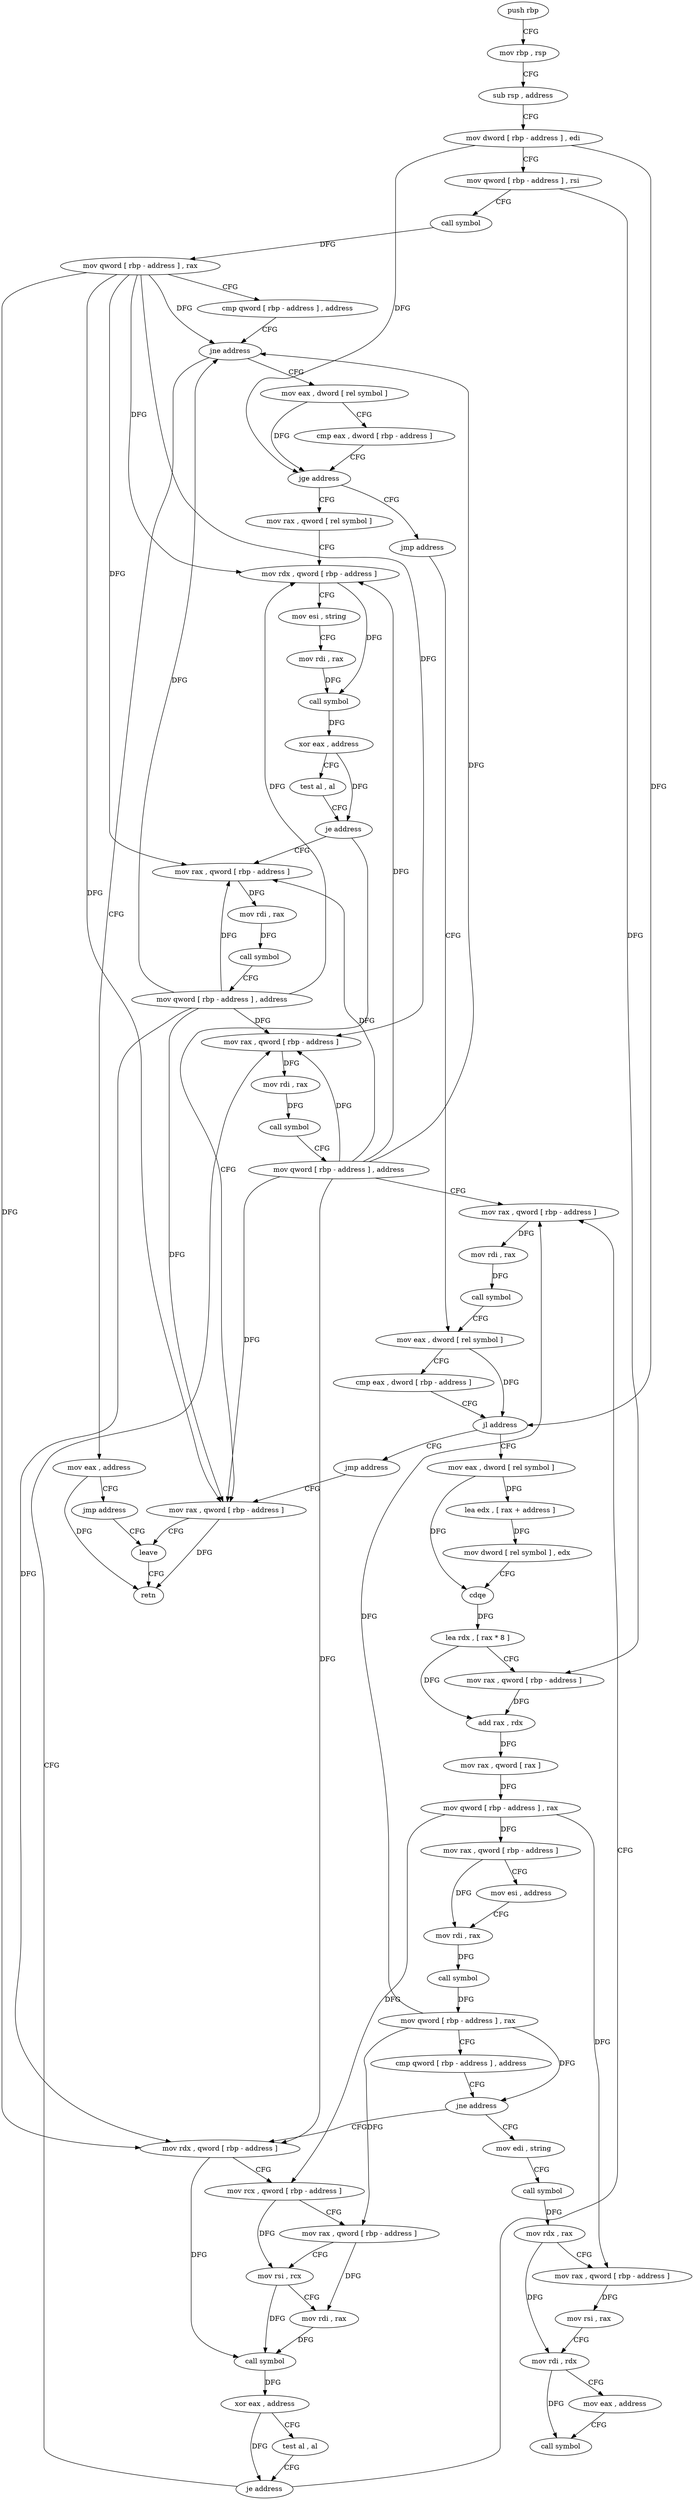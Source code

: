 digraph "func" {
"4217576" [label = "push rbp" ]
"4217577" [label = "mov rbp , rsp" ]
"4217580" [label = "sub rsp , address" ]
"4217584" [label = "mov dword [ rbp - address ] , edi" ]
"4217587" [label = "mov qword [ rbp - address ] , rsi" ]
"4217591" [label = "call symbol" ]
"4217596" [label = "mov qword [ rbp - address ] , rax" ]
"4217600" [label = "cmp qword [ rbp - address ] , address" ]
"4217605" [label = "jne address" ]
"4217617" [label = "mov eax , dword [ rel symbol ]" ]
"4217607" [label = "mov eax , address" ]
"4217623" [label = "cmp eax , dword [ rbp - address ]" ]
"4217626" [label = "jge address" ]
"4217818" [label = "mov rax , qword [ rel symbol ]" ]
"4217632" [label = "jmp address" ]
"4217612" [label = "jmp address" ]
"4217873" [label = "leave" ]
"4217825" [label = "mov rdx , qword [ rbp - address ]" ]
"4217829" [label = "mov esi , string" ]
"4217834" [label = "mov rdi , rax" ]
"4217837" [label = "call symbol" ]
"4217842" [label = "xor eax , address" ]
"4217845" [label = "test al , al" ]
"4217847" [label = "je address" ]
"4217869" [label = "mov rax , qword [ rbp - address ]" ]
"4217849" [label = "mov rax , qword [ rbp - address ]" ]
"4217801" [label = "mov eax , dword [ rel symbol ]" ]
"4217874" [label = "retn" ]
"4217853" [label = "mov rdi , rax" ]
"4217856" [label = "call symbol" ]
"4217861" [label = "mov qword [ rbp - address ] , address" ]
"4217807" [label = "cmp eax , dword [ rbp - address ]" ]
"4217810" [label = "jl address" ]
"4217637" [label = "mov eax , dword [ rel symbol ]" ]
"4217816" [label = "jmp address" ]
"4217643" [label = "lea edx , [ rax + address ]" ]
"4217646" [label = "mov dword [ rel symbol ] , edx" ]
"4217652" [label = "cdqe" ]
"4217654" [label = "lea rdx , [ rax * 8 ]" ]
"4217662" [label = "mov rax , qword [ rbp - address ]" ]
"4217666" [label = "add rax , rdx" ]
"4217669" [label = "mov rax , qword [ rax ]" ]
"4217672" [label = "mov qword [ rbp - address ] , rax" ]
"4217676" [label = "mov rax , qword [ rbp - address ]" ]
"4217680" [label = "mov esi , address" ]
"4217685" [label = "mov rdi , rax" ]
"4217688" [label = "call symbol" ]
"4217693" [label = "mov qword [ rbp - address ] , rax" ]
"4217697" [label = "cmp qword [ rbp - address ] , address" ]
"4217702" [label = "jne address" ]
"4217739" [label = "mov rdx , qword [ rbp - address ]" ]
"4217704" [label = "mov edi , string" ]
"4217743" [label = "mov rcx , qword [ rbp - address ]" ]
"4217747" [label = "mov rax , qword [ rbp - address ]" ]
"4217751" [label = "mov rsi , rcx" ]
"4217754" [label = "mov rdi , rax" ]
"4217757" [label = "call symbol" ]
"4217762" [label = "xor eax , address" ]
"4217765" [label = "test al , al" ]
"4217767" [label = "je address" ]
"4217789" [label = "mov rax , qword [ rbp - address ]" ]
"4217769" [label = "mov rax , qword [ rbp - address ]" ]
"4217709" [label = "call symbol" ]
"4217714" [label = "mov rdx , rax" ]
"4217717" [label = "mov rax , qword [ rbp - address ]" ]
"4217721" [label = "mov rsi , rax" ]
"4217724" [label = "mov rdi , rdx" ]
"4217727" [label = "mov eax , address" ]
"4217732" [label = "call symbol" ]
"4217793" [label = "mov rdi , rax" ]
"4217796" [label = "call symbol" ]
"4217773" [label = "mov rdi , rax" ]
"4217776" [label = "call symbol" ]
"4217781" [label = "mov qword [ rbp - address ] , address" ]
"4217576" -> "4217577" [ label = "CFG" ]
"4217577" -> "4217580" [ label = "CFG" ]
"4217580" -> "4217584" [ label = "CFG" ]
"4217584" -> "4217587" [ label = "CFG" ]
"4217584" -> "4217626" [ label = "DFG" ]
"4217584" -> "4217810" [ label = "DFG" ]
"4217587" -> "4217591" [ label = "CFG" ]
"4217587" -> "4217662" [ label = "DFG" ]
"4217591" -> "4217596" [ label = "DFG" ]
"4217596" -> "4217600" [ label = "CFG" ]
"4217596" -> "4217605" [ label = "DFG" ]
"4217596" -> "4217825" [ label = "DFG" ]
"4217596" -> "4217869" [ label = "DFG" ]
"4217596" -> "4217849" [ label = "DFG" ]
"4217596" -> "4217739" [ label = "DFG" ]
"4217596" -> "4217769" [ label = "DFG" ]
"4217600" -> "4217605" [ label = "CFG" ]
"4217605" -> "4217617" [ label = "CFG" ]
"4217605" -> "4217607" [ label = "CFG" ]
"4217617" -> "4217623" [ label = "CFG" ]
"4217617" -> "4217626" [ label = "DFG" ]
"4217607" -> "4217612" [ label = "CFG" ]
"4217607" -> "4217874" [ label = "DFG" ]
"4217623" -> "4217626" [ label = "CFG" ]
"4217626" -> "4217818" [ label = "CFG" ]
"4217626" -> "4217632" [ label = "CFG" ]
"4217818" -> "4217825" [ label = "CFG" ]
"4217632" -> "4217801" [ label = "CFG" ]
"4217612" -> "4217873" [ label = "CFG" ]
"4217873" -> "4217874" [ label = "CFG" ]
"4217825" -> "4217829" [ label = "CFG" ]
"4217825" -> "4217837" [ label = "DFG" ]
"4217829" -> "4217834" [ label = "CFG" ]
"4217834" -> "4217837" [ label = "DFG" ]
"4217837" -> "4217842" [ label = "DFG" ]
"4217842" -> "4217845" [ label = "CFG" ]
"4217842" -> "4217847" [ label = "DFG" ]
"4217845" -> "4217847" [ label = "CFG" ]
"4217847" -> "4217869" [ label = "CFG" ]
"4217847" -> "4217849" [ label = "CFG" ]
"4217869" -> "4217873" [ label = "CFG" ]
"4217869" -> "4217874" [ label = "DFG" ]
"4217849" -> "4217853" [ label = "DFG" ]
"4217801" -> "4217807" [ label = "CFG" ]
"4217801" -> "4217810" [ label = "DFG" ]
"4217853" -> "4217856" [ label = "DFG" ]
"4217856" -> "4217861" [ label = "CFG" ]
"4217861" -> "4217869" [ label = "DFG" ]
"4217861" -> "4217605" [ label = "DFG" ]
"4217861" -> "4217825" [ label = "DFG" ]
"4217861" -> "4217849" [ label = "DFG" ]
"4217861" -> "4217739" [ label = "DFG" ]
"4217861" -> "4217769" [ label = "DFG" ]
"4217807" -> "4217810" [ label = "CFG" ]
"4217810" -> "4217637" [ label = "CFG" ]
"4217810" -> "4217816" [ label = "CFG" ]
"4217637" -> "4217643" [ label = "DFG" ]
"4217637" -> "4217652" [ label = "DFG" ]
"4217816" -> "4217869" [ label = "CFG" ]
"4217643" -> "4217646" [ label = "DFG" ]
"4217646" -> "4217652" [ label = "CFG" ]
"4217652" -> "4217654" [ label = "DFG" ]
"4217654" -> "4217662" [ label = "CFG" ]
"4217654" -> "4217666" [ label = "DFG" ]
"4217662" -> "4217666" [ label = "DFG" ]
"4217666" -> "4217669" [ label = "DFG" ]
"4217669" -> "4217672" [ label = "DFG" ]
"4217672" -> "4217676" [ label = "DFG" ]
"4217672" -> "4217743" [ label = "DFG" ]
"4217672" -> "4217717" [ label = "DFG" ]
"4217676" -> "4217680" [ label = "CFG" ]
"4217676" -> "4217685" [ label = "DFG" ]
"4217680" -> "4217685" [ label = "CFG" ]
"4217685" -> "4217688" [ label = "DFG" ]
"4217688" -> "4217693" [ label = "DFG" ]
"4217693" -> "4217697" [ label = "CFG" ]
"4217693" -> "4217702" [ label = "DFG" ]
"4217693" -> "4217747" [ label = "DFG" ]
"4217693" -> "4217789" [ label = "DFG" ]
"4217697" -> "4217702" [ label = "CFG" ]
"4217702" -> "4217739" [ label = "CFG" ]
"4217702" -> "4217704" [ label = "CFG" ]
"4217739" -> "4217743" [ label = "CFG" ]
"4217739" -> "4217757" [ label = "DFG" ]
"4217704" -> "4217709" [ label = "CFG" ]
"4217743" -> "4217747" [ label = "CFG" ]
"4217743" -> "4217751" [ label = "DFG" ]
"4217747" -> "4217751" [ label = "CFG" ]
"4217747" -> "4217754" [ label = "DFG" ]
"4217751" -> "4217754" [ label = "CFG" ]
"4217751" -> "4217757" [ label = "DFG" ]
"4217754" -> "4217757" [ label = "DFG" ]
"4217757" -> "4217762" [ label = "DFG" ]
"4217762" -> "4217765" [ label = "CFG" ]
"4217762" -> "4217767" [ label = "DFG" ]
"4217765" -> "4217767" [ label = "CFG" ]
"4217767" -> "4217789" [ label = "CFG" ]
"4217767" -> "4217769" [ label = "CFG" ]
"4217789" -> "4217793" [ label = "DFG" ]
"4217769" -> "4217773" [ label = "DFG" ]
"4217709" -> "4217714" [ label = "DFG" ]
"4217714" -> "4217717" [ label = "CFG" ]
"4217714" -> "4217724" [ label = "DFG" ]
"4217717" -> "4217721" [ label = "DFG" ]
"4217721" -> "4217724" [ label = "CFG" ]
"4217724" -> "4217727" [ label = "CFG" ]
"4217724" -> "4217732" [ label = "DFG" ]
"4217727" -> "4217732" [ label = "CFG" ]
"4217793" -> "4217796" [ label = "DFG" ]
"4217796" -> "4217801" [ label = "CFG" ]
"4217773" -> "4217776" [ label = "DFG" ]
"4217776" -> "4217781" [ label = "CFG" ]
"4217781" -> "4217789" [ label = "CFG" ]
"4217781" -> "4217605" [ label = "DFG" ]
"4217781" -> "4217825" [ label = "DFG" ]
"4217781" -> "4217869" [ label = "DFG" ]
"4217781" -> "4217849" [ label = "DFG" ]
"4217781" -> "4217739" [ label = "DFG" ]
"4217781" -> "4217769" [ label = "DFG" ]
}
